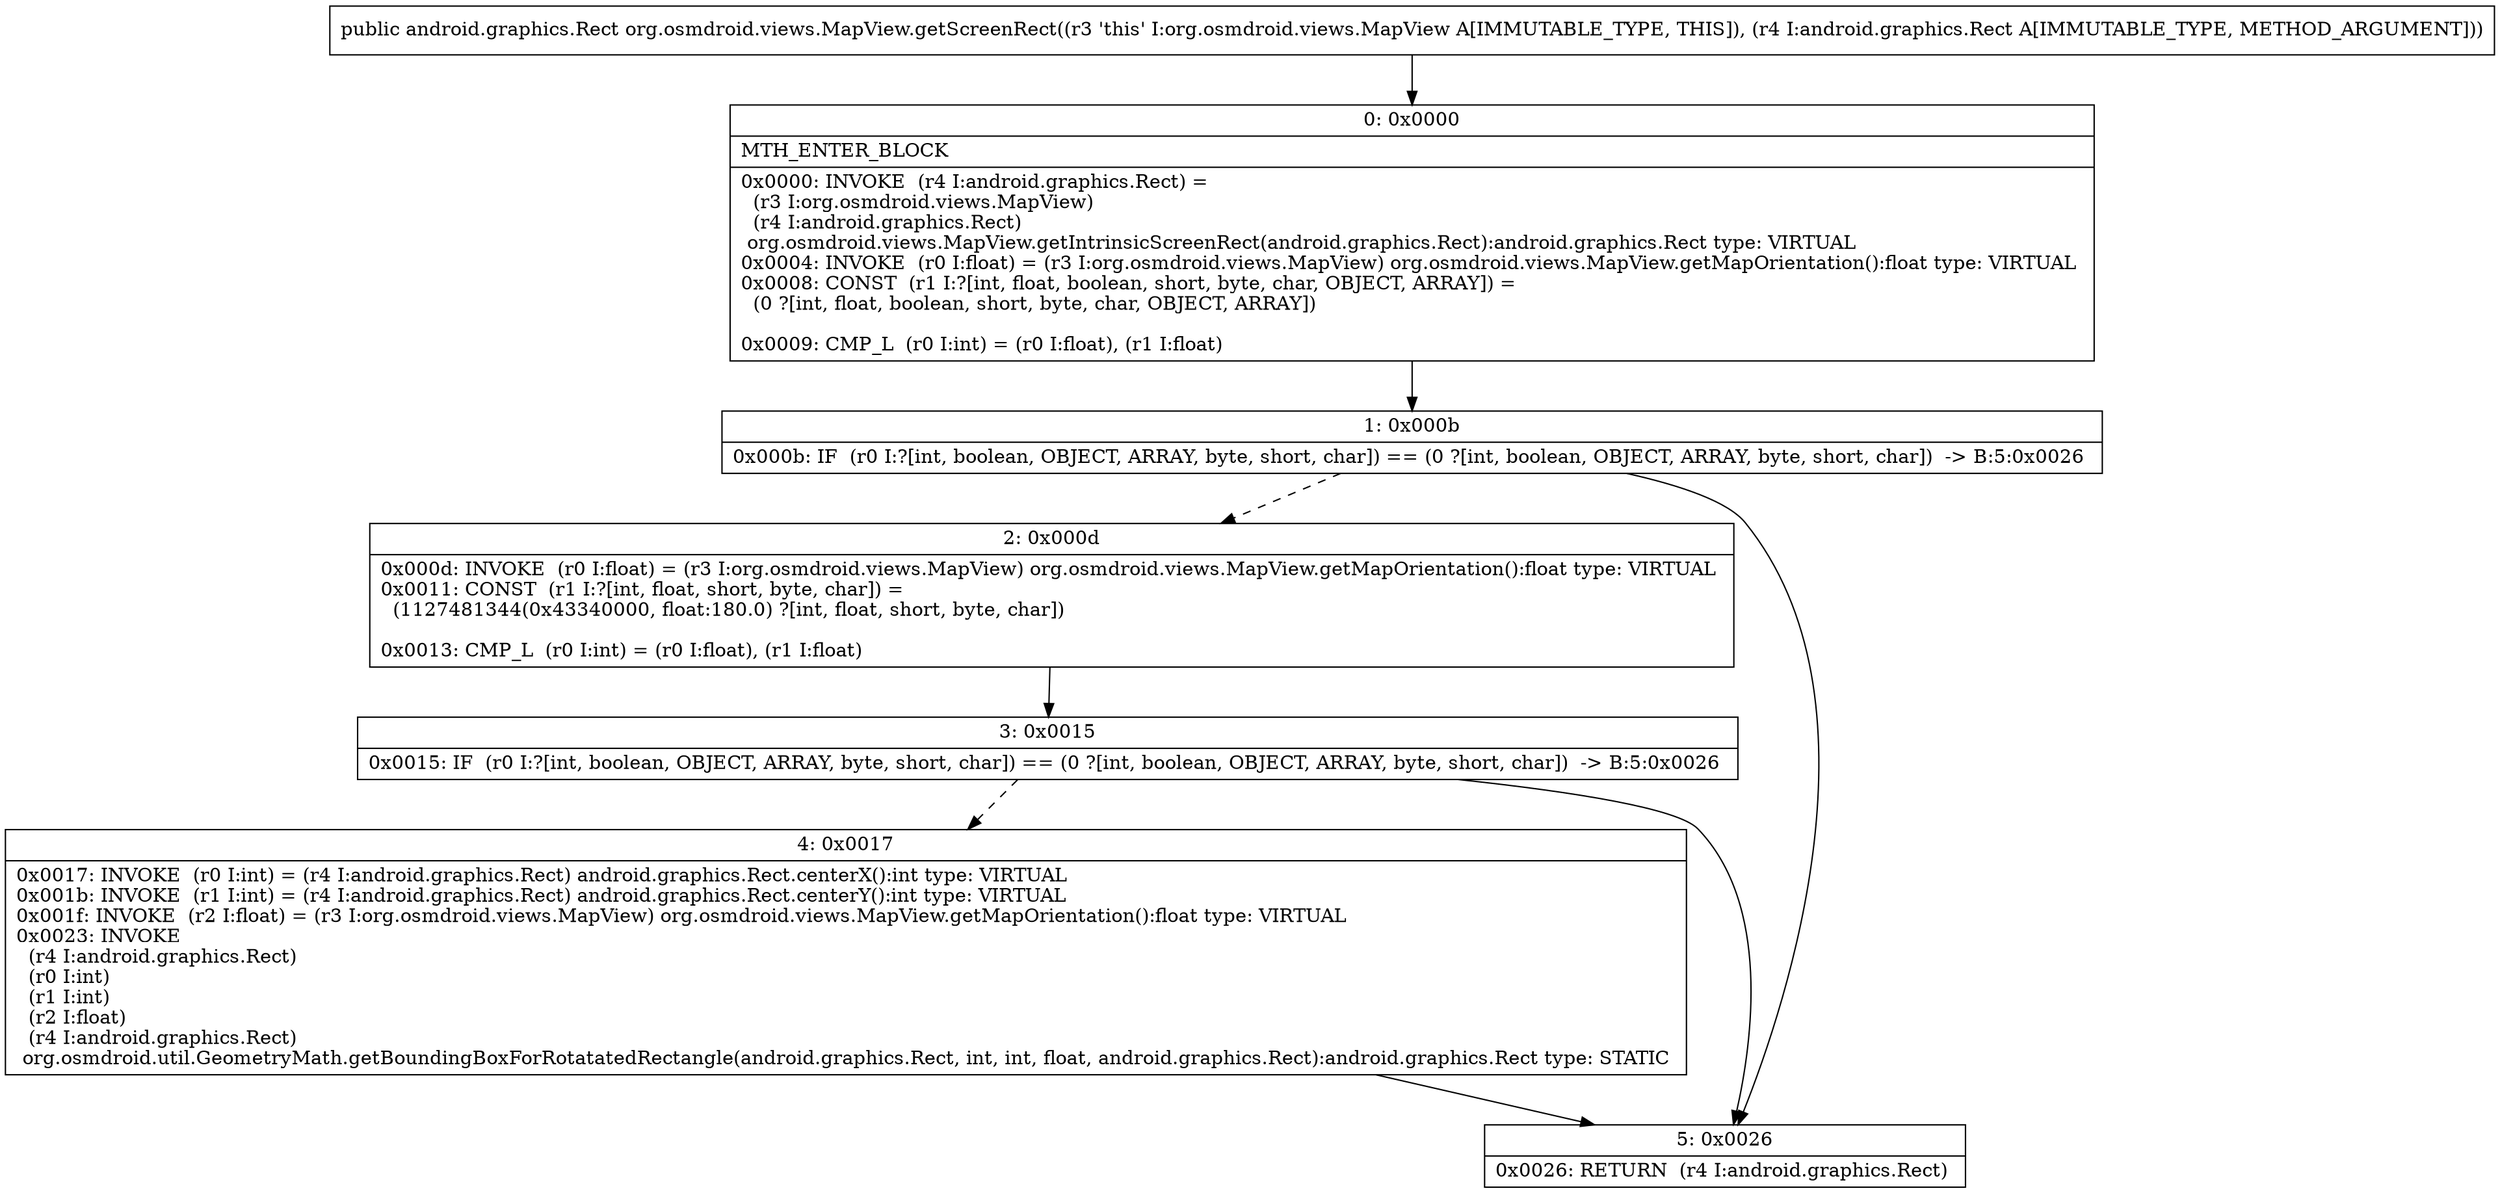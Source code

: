 digraph "CFG fororg.osmdroid.views.MapView.getScreenRect(Landroid\/graphics\/Rect;)Landroid\/graphics\/Rect;" {
Node_0 [shape=record,label="{0\:\ 0x0000|MTH_ENTER_BLOCK\l|0x0000: INVOKE  (r4 I:android.graphics.Rect) = \l  (r3 I:org.osmdroid.views.MapView)\l  (r4 I:android.graphics.Rect)\l org.osmdroid.views.MapView.getIntrinsicScreenRect(android.graphics.Rect):android.graphics.Rect type: VIRTUAL \l0x0004: INVOKE  (r0 I:float) = (r3 I:org.osmdroid.views.MapView) org.osmdroid.views.MapView.getMapOrientation():float type: VIRTUAL \l0x0008: CONST  (r1 I:?[int, float, boolean, short, byte, char, OBJECT, ARRAY]) = \l  (0 ?[int, float, boolean, short, byte, char, OBJECT, ARRAY])\l \l0x0009: CMP_L  (r0 I:int) = (r0 I:float), (r1 I:float) \l}"];
Node_1 [shape=record,label="{1\:\ 0x000b|0x000b: IF  (r0 I:?[int, boolean, OBJECT, ARRAY, byte, short, char]) == (0 ?[int, boolean, OBJECT, ARRAY, byte, short, char])  \-\> B:5:0x0026 \l}"];
Node_2 [shape=record,label="{2\:\ 0x000d|0x000d: INVOKE  (r0 I:float) = (r3 I:org.osmdroid.views.MapView) org.osmdroid.views.MapView.getMapOrientation():float type: VIRTUAL \l0x0011: CONST  (r1 I:?[int, float, short, byte, char]) = \l  (1127481344(0x43340000, float:180.0) ?[int, float, short, byte, char])\l \l0x0013: CMP_L  (r0 I:int) = (r0 I:float), (r1 I:float) \l}"];
Node_3 [shape=record,label="{3\:\ 0x0015|0x0015: IF  (r0 I:?[int, boolean, OBJECT, ARRAY, byte, short, char]) == (0 ?[int, boolean, OBJECT, ARRAY, byte, short, char])  \-\> B:5:0x0026 \l}"];
Node_4 [shape=record,label="{4\:\ 0x0017|0x0017: INVOKE  (r0 I:int) = (r4 I:android.graphics.Rect) android.graphics.Rect.centerX():int type: VIRTUAL \l0x001b: INVOKE  (r1 I:int) = (r4 I:android.graphics.Rect) android.graphics.Rect.centerY():int type: VIRTUAL \l0x001f: INVOKE  (r2 I:float) = (r3 I:org.osmdroid.views.MapView) org.osmdroid.views.MapView.getMapOrientation():float type: VIRTUAL \l0x0023: INVOKE  \l  (r4 I:android.graphics.Rect)\l  (r0 I:int)\l  (r1 I:int)\l  (r2 I:float)\l  (r4 I:android.graphics.Rect)\l org.osmdroid.util.GeometryMath.getBoundingBoxForRotatatedRectangle(android.graphics.Rect, int, int, float, android.graphics.Rect):android.graphics.Rect type: STATIC \l}"];
Node_5 [shape=record,label="{5\:\ 0x0026|0x0026: RETURN  (r4 I:android.graphics.Rect) \l}"];
MethodNode[shape=record,label="{public android.graphics.Rect org.osmdroid.views.MapView.getScreenRect((r3 'this' I:org.osmdroid.views.MapView A[IMMUTABLE_TYPE, THIS]), (r4 I:android.graphics.Rect A[IMMUTABLE_TYPE, METHOD_ARGUMENT])) }"];
MethodNode -> Node_0;
Node_0 -> Node_1;
Node_1 -> Node_2[style=dashed];
Node_1 -> Node_5;
Node_2 -> Node_3;
Node_3 -> Node_4[style=dashed];
Node_3 -> Node_5;
Node_4 -> Node_5;
}

